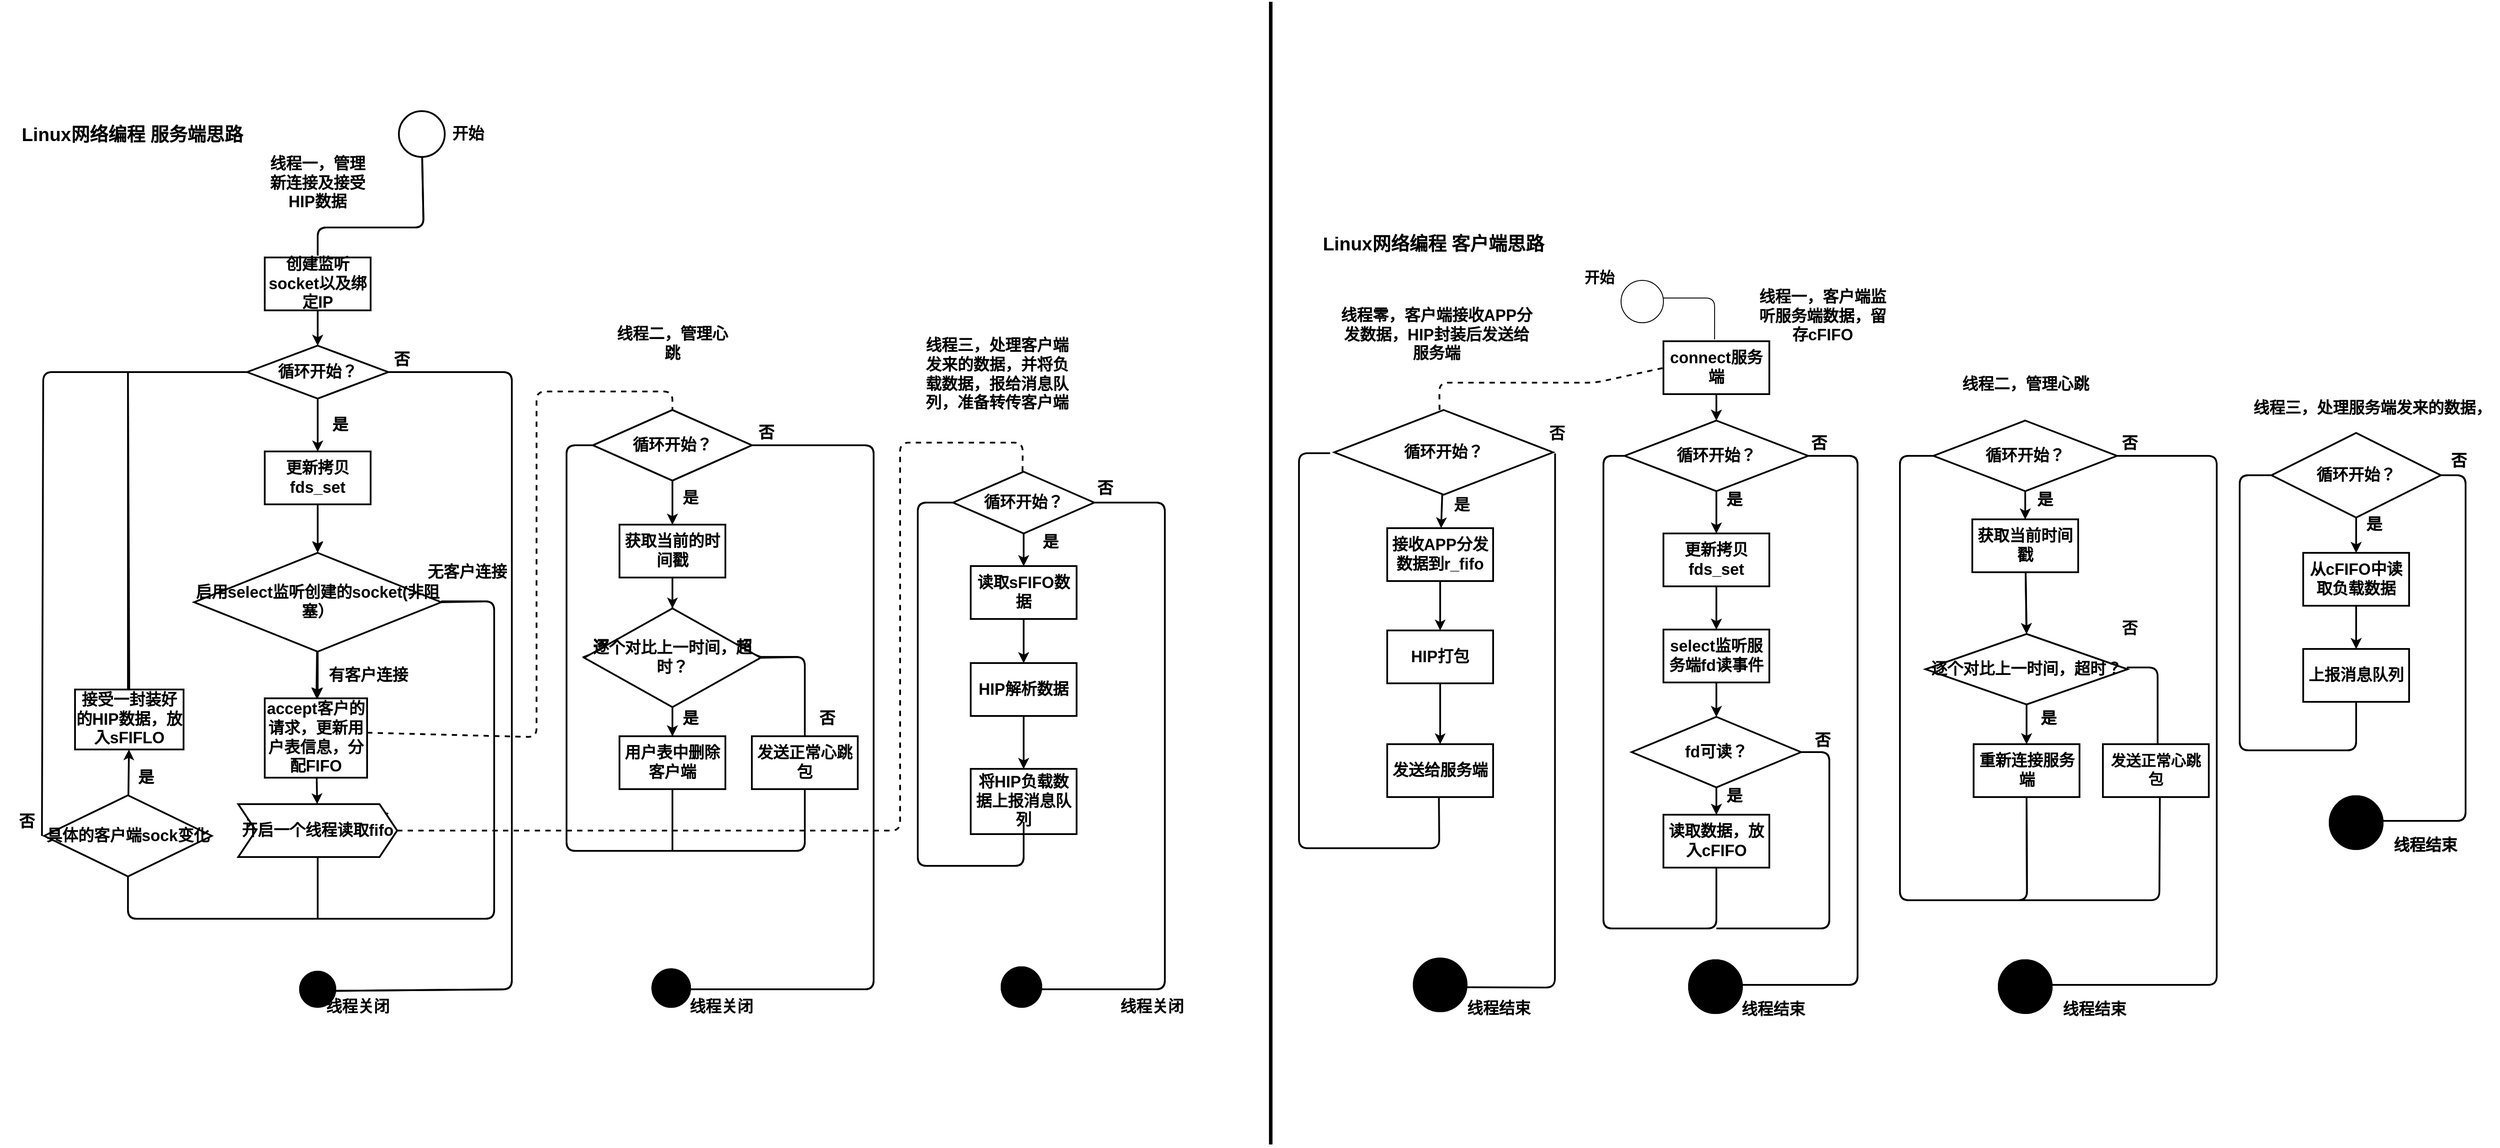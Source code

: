 <mxfile scale="5" border="0" disableSvgWarning="true"><diagram id="3271Gc9gElnyx4fTgd_W" name="第 1 页"><mxGraphModel dx="2726" dy="2098" grid="1" gridSize="16" guides="1" tooltips="1" connect="0" arrows="1" fold="1" page="1" pageScale="1" pageWidth="827" pageHeight="1169" math="0" shadow="0"><root><mxCell id="0"/><mxCell id="1" parent="0"/><mxCell id="14" value="" style="edgeStyle=none;html=1;fontSize=18;strokeWidth=2;fontStyle=1" parent="1" source="2" target="13" edge="1"><mxGeometry relative="1" as="geometry"/></mxCell><mxCell id="2" value="创建监听socket以及绑定IP" style="rounded=0;whiteSpace=wrap;html=1;fontSize=18;strokeWidth=2;fontStyle=1" parent="1" vertex="1"><mxGeometry x="140" y="290" width="120" height="60" as="geometry"/></mxCell><mxCell id="16" value="" style="edgeStyle=none;html=1;fontSize=18;strokeWidth=2;fontStyle=1" parent="1" source="13" target="15" edge="1"><mxGeometry relative="1" as="geometry"/></mxCell><mxCell id="13" value="循环开始？" style="rhombus;whiteSpace=wrap;html=1;rounded=0;fontSize=18;strokeWidth=2;fontStyle=1" parent="1" vertex="1"><mxGeometry x="120" y="390" width="160" height="60" as="geometry"/></mxCell><mxCell id="20" value="" style="edgeStyle=none;html=1;fontSize=18;strokeWidth=2;fontStyle=1" parent="1" source="15" target="19" edge="1"><mxGeometry relative="1" as="geometry"/></mxCell><mxCell id="15" value="更新拷贝fds_set" style="whiteSpace=wrap;html=1;rounded=0;fontSize=18;strokeWidth=2;fontStyle=1" parent="1" vertex="1"><mxGeometry x="140" y="510" width="120" height="60" as="geometry"/></mxCell><mxCell id="22" value="" style="edgeStyle=none;html=1;fontSize=18;strokeWidth=2;fontStyle=1" parent="1" source="19" target="21" edge="1"><mxGeometry relative="1" as="geometry"/></mxCell><mxCell id="19" value="启用select监听创建的socket(非阻塞）" style="rhombus;whiteSpace=wrap;html=1;rounded=0;fontSize=18;strokeWidth=2;fontStyle=1" parent="1" vertex="1"><mxGeometry x="60" y="625" width="280" height="112" as="geometry"/></mxCell><mxCell id="25" value="" style="edgeStyle=none;html=1;fontSize=18;strokeWidth=2;fontStyle=1" parent="1" source="21" target="24" edge="1"><mxGeometry relative="1" as="geometry"/></mxCell><mxCell id="21" value="accept客户的请求，更新用户表信息，分配FIFO" style="whiteSpace=wrap;html=1;rounded=0;fontSize=18;strokeWidth=2;fontStyle=1" parent="1" vertex="1"><mxGeometry x="140" y="790" width="116" height="90" as="geometry"/></mxCell><mxCell id="23" value="有客户连接" style="text;html=1;align=center;verticalAlign=middle;resizable=0;points=[];autosize=1;strokeColor=none;fillColor=none;fontSize=18;strokeWidth=2;fontStyle=1" parent="1" vertex="1"><mxGeometry x="201" y="748" width="112" height="32" as="geometry"/></mxCell><mxCell id="24" value="开启线程同客户端通信" style="shape=step;perimeter=stepPerimeter;whiteSpace=wrap;html=1;fixedSize=1;rounded=0;fontSize=18;strokeWidth=2;fontStyle=1" parent="1" vertex="1"><mxGeometry x="110" y="910" width="180" height="60" as="geometry"/></mxCell><mxCell id="31" value="" style="endArrow=none;html=1;entryX=1;entryY=0.5;entryDx=0;entryDy=0;exitX=0.5;exitY=1;exitDx=0;exitDy=0;fontSize=18;strokeWidth=2;fontStyle=1" parent="1" source="33" target="19" edge="1"><mxGeometry width="50" height="50" relative="1" as="geometry"><mxPoint y="960" as="sourcePoint"/><mxPoint x="360" y="650" as="targetPoint"/><Array as="points"><mxPoint x="-15" y="1040"/><mxPoint x="400" y="1040"/><mxPoint x="400" y="680"/></Array></mxGeometry></mxCell><mxCell id="32" value="" style="endArrow=none;html=1;entryX=0.5;entryY=1;entryDx=0;entryDy=0;fontSize=18;strokeWidth=2;fontStyle=1" parent="1" target="24" edge="1"><mxGeometry width="50" height="50" relative="1" as="geometry"><mxPoint x="200" y="1040" as="sourcePoint"/><mxPoint x="360" y="650" as="targetPoint"/></mxGeometry></mxCell><mxCell id="35" value="" style="edgeStyle=none;html=1;fontSize=18;strokeWidth=2;fontStyle=1" parent="1" source="33" target="34" edge="1"><mxGeometry relative="1" as="geometry"/></mxCell><mxCell id="33" value="具体的客户端sock变化" style="rhombus;whiteSpace=wrap;html=1;fontSize=18;strokeWidth=2;fontStyle=1" parent="1" vertex="1"><mxGeometry x="-110" y="900" width="190" height="92" as="geometry"/></mxCell><mxCell id="34" value="接受一封装好的HIP数据，放入sFIFLO" style="whiteSpace=wrap;html=1;fontSize=18;strokeWidth=2;fontStyle=1" parent="1" vertex="1"><mxGeometry x="-75" y="780" width="123" height="68" as="geometry"/></mxCell><mxCell id="36" value="是" style="text;html=1;align=center;verticalAlign=middle;resizable=0;points=[];autosize=1;strokeColor=none;fillColor=none;fontSize=18;strokeWidth=2;fontStyle=1" parent="1" vertex="1"><mxGeometry x="-19" y="864" width="48" height="32" as="geometry"/></mxCell><mxCell id="37" value="否" style="text;html=1;align=center;verticalAlign=middle;resizable=0;points=[];autosize=1;strokeColor=none;fillColor=none;fontSize=18;strokeWidth=2;fontStyle=1" parent="1" vertex="1"><mxGeometry x="-154" y="914" width="48" height="32" as="geometry"/></mxCell><mxCell id="38" value="" style="endArrow=none;html=1;exitX=-0.013;exitY=0.522;exitDx=0;exitDy=0;exitPerimeter=0;entryX=0;entryY=0.5;entryDx=0;entryDy=0;fontSize=18;strokeWidth=2;fontStyle=1" parent="1" target="13" edge="1"><mxGeometry width="50" height="50" relative="1" as="geometry"><mxPoint x="-112.47" y="946.112" as="sourcePoint"/><mxPoint x="-180" y="942" as="targetPoint"/><Array as="points"><mxPoint x="-111" y="420"/></Array></mxGeometry></mxCell><mxCell id="39" value="" style="endArrow=none;html=1;exitX=0.5;exitY=0;exitDx=0;exitDy=0;fontSize=18;strokeWidth=2;fontStyle=1" parent="1" source="34" edge="1"><mxGeometry width="50" height="50" relative="1" as="geometry"><mxPoint x="310" y="690" as="sourcePoint"/><mxPoint x="-15" y="420" as="targetPoint"/></mxGeometry></mxCell><mxCell id="40" value="是" style="text;html=1;align=center;verticalAlign=middle;resizable=0;points=[];autosize=1;strokeColor=none;fillColor=none;fontSize=18;strokeWidth=2;fontStyle=1" parent="1" vertex="1"><mxGeometry x="201" y="464" width="48" height="32" as="geometry"/></mxCell><mxCell id="41" value="无客户连接" style="text;html=1;align=center;verticalAlign=middle;resizable=0;points=[];autosize=1;strokeColor=none;fillColor=none;fontSize=18;strokeWidth=2;fontStyle=1" parent="1" vertex="1"><mxGeometry x="313" y="631" width="112" height="32" as="geometry"/></mxCell><mxCell id="44" value="Linux网络编程 服务端思路" style="text;html=1;strokeColor=none;fillColor=none;align=center;verticalAlign=middle;whiteSpace=wrap;rounded=0;fontSize=21;fontStyle=1" parent="1" vertex="1"><mxGeometry x="-160" y="115" width="300" height="70" as="geometry"/></mxCell><mxCell id="47" value="&lt;span style=&quot;font-size: 18px;&quot;&gt;线程一，管理新连接及接受HIP数据&lt;/span&gt;" style="text;html=1;strokeColor=none;fillColor=none;align=center;verticalAlign=middle;whiteSpace=wrap;rounded=0;fontSize=18;strokeWidth=2;fontStyle=1" parent="1" vertex="1"><mxGeometry x="140" y="176" width="120" height="60" as="geometry"/></mxCell><mxCell id="48" value="线程二，管理心跳" style="text;html=1;strokeColor=none;fillColor=none;align=center;verticalAlign=middle;whiteSpace=wrap;rounded=0;fontSize=18;strokeWidth=2;fontStyle=1" parent="1" vertex="1"><mxGeometry x="532" y="368" width="140" height="40" as="geometry"/></mxCell><mxCell id="54" value="" style="edgeStyle=none;html=1;fontSize=18;strokeWidth=2;fontStyle=1" parent="1" target="53" edge="1"><mxGeometry relative="1" as="geometry"><mxPoint x="602" y="543" as="sourcePoint"/></mxGeometry></mxCell><mxCell id="69" style="edgeStyle=none;html=1;exitX=1;exitY=0.5;exitDx=0;exitDy=0;fontSize=18;strokeWidth=2;fontStyle=1" parent="1" edge="1"><mxGeometry relative="1" as="geometry"><mxPoint x="610" y="1120" as="targetPoint"/><mxPoint x="670" y="503" as="sourcePoint"/><Array as="points"><mxPoint x="830" y="503"/><mxPoint x="830" y="1120"/></Array></mxGeometry></mxCell><mxCell id="52" value="&lt;font style=&quot;font-size: 18px;&quot;&gt;循环开始？&lt;/font&gt;" style="rhombus;whiteSpace=wrap;html=1;fontSize=18;strokeWidth=2;fontStyle=1" parent="1" vertex="1"><mxGeometry x="512" y="463" width="180" height="80" as="geometry"/></mxCell><mxCell id="57" value="" style="edgeStyle=none;html=1;fontSize=18;strokeWidth=2;fontStyle=1" parent="1" source="53" target="56" edge="1"><mxGeometry relative="1" as="geometry"/></mxCell><mxCell id="53" value="&lt;font style=&quot;font-size: 18px;&quot;&gt;获取当前的时间戳&lt;/font&gt;" style="whiteSpace=wrap;html=1;fontSize=18;strokeWidth=2;fontStyle=1" parent="1" vertex="1"><mxGeometry x="542" y="593" width="120" height="60" as="geometry"/></mxCell><mxCell id="55" value="是" style="text;html=1;align=center;verticalAlign=middle;resizable=0;points=[];autosize=1;strokeColor=none;fillColor=none;fontSize=18;strokeWidth=2;fontStyle=1" parent="1" vertex="1"><mxGeometry x="598" y="547" width="48" height="32" as="geometry"/></mxCell><mxCell id="66" value="" style="edgeStyle=none;html=1;fontSize=18;strokeWidth=2;fontStyle=1" parent="1" source="56" target="65" edge="1"><mxGeometry relative="1" as="geometry"/></mxCell><mxCell id="56" value="逐个对比上一时间，超时？" style="rhombus;whiteSpace=wrap;html=1;fontSize=18;strokeWidth=2;fontStyle=1" parent="1" vertex="1"><mxGeometry x="502" y="703" width="200" height="80" as="geometry"/></mxCell><mxCell id="58" value="" style="endArrow=none;html=1;fontSize=18;entryX=1;entryY=0.5;entryDx=0;entryDy=0;strokeWidth=2;fontStyle=1" parent="1" target="13" edge="1"><mxGeometry width="50" height="50" relative="1" as="geometry"><mxPoint x="200" y="1122" as="sourcePoint"/><mxPoint x="330" y="420" as="targetPoint"/><Array as="points"><mxPoint x="420" y="1120"/><mxPoint x="420" y="740"/><mxPoint x="420" y="420"/></Array></mxGeometry></mxCell><mxCell id="59" value="" style="ellipse;whiteSpace=wrap;html=1;aspect=fixed;fontSize=18;fillColor=#000000;strokeWidth=2;fontStyle=1" parent="1" vertex="1"><mxGeometry x="180" y="1100" width="40" height="40" as="geometry"/></mxCell><mxCell id="61" value="线程关闭" style="text;html=1;align=center;verticalAlign=middle;resizable=0;points=[];autosize=1;strokeColor=none;fillColor=none;fontSize=18;strokeWidth=2;fontStyle=1" parent="1" vertex="1"><mxGeometry x="197" y="1124" width="96" height="32" as="geometry"/></mxCell><mxCell id="62" value="" style="endArrow=none;html=1;fontSize=18;entryX=1;entryY=0.5;entryDx=0;entryDy=0;exitX=0.5;exitY=0;exitDx=0;exitDy=0;strokeWidth=2;fontStyle=1" parent="1" source="67" target="56" edge="1"><mxGeometry width="50" height="50" relative="1" as="geometry"><mxPoint x="742" y="833" as="sourcePoint"/><mxPoint x="412" y="873" as="targetPoint"/><Array as="points"><mxPoint x="752" y="743"/></Array></mxGeometry></mxCell><mxCell id="63" value="" style="endArrow=none;html=1;fontSize=18;entryX=0.5;entryY=1;entryDx=0;entryDy=0;strokeWidth=2;fontStyle=1" parent="1" target="56" edge="1"><mxGeometry width="50" height="50" relative="1" as="geometry"><mxPoint x="602" y="853" as="sourcePoint"/><mxPoint x="412" y="873" as="targetPoint"/></mxGeometry></mxCell><mxCell id="64" value="是" style="text;html=1;align=center;verticalAlign=middle;resizable=0;points=[];autosize=1;strokeColor=none;fillColor=none;fontSize=18;strokeWidth=2;fontStyle=1" parent="1" vertex="1"><mxGeometry x="598" y="797" width="48" height="32" as="geometry"/></mxCell><mxCell id="65" value="用户表中删除客户端" style="whiteSpace=wrap;html=1;fontSize=18;strokeWidth=2;fontStyle=1" parent="1" vertex="1"><mxGeometry x="542" y="833" width="120" height="60" as="geometry"/></mxCell><mxCell id="67" value="发送正常心跳包" style="rounded=0;whiteSpace=wrap;html=1;fontSize=18;strokeWidth=2;fontStyle=1" parent="1" vertex="1"><mxGeometry x="692" y="833" width="120" height="60" as="geometry"/></mxCell><mxCell id="70" value="否" style="text;html=1;align=center;verticalAlign=middle;resizable=0;points=[];autosize=1;strokeColor=none;fillColor=none;fontSize=18;strokeWidth=2;fontStyle=1" parent="1" vertex="1"><mxGeometry x="753" y="797" width="48" height="32" as="geometry"/></mxCell><mxCell id="71" value="" style="ellipse;whiteSpace=wrap;html=1;aspect=fixed;fontSize=18;fillColor=#000000;strokeWidth=2;fontStyle=1" parent="1" vertex="1"><mxGeometry x="579.25" y="1097.25" width="42.75" height="42.75" as="geometry"/></mxCell><mxCell id="72" value="线程关闭" style="text;html=1;align=center;verticalAlign=middle;resizable=0;points=[];autosize=1;strokeColor=none;fillColor=none;fontSize=18;strokeWidth=2;fontStyle=1" parent="1" vertex="1"><mxGeometry x="609" y="1124" width="96" height="32" as="geometry"/></mxCell><mxCell id="73" value="否" style="text;html=1;align=center;verticalAlign=middle;resizable=0;points=[];autosize=1;strokeColor=none;fillColor=none;fontSize=18;strokeWidth=2;fontStyle=1" parent="1" vertex="1"><mxGeometry x="271" y="390" width="48" height="32" as="geometry"/></mxCell><mxCell id="74" value="否" style="text;html=1;align=center;verticalAlign=middle;resizable=0;points=[];autosize=1;strokeColor=none;fillColor=none;fontSize=18;strokeWidth=2;fontStyle=1" parent="1" vertex="1"><mxGeometry x="684" y="473" width="48" height="32" as="geometry"/></mxCell><mxCell id="77" value="" style="endArrow=none;html=1;fontSize=18;entryX=0.5;entryY=1;entryDx=0;entryDy=0;strokeWidth=2;fontStyle=1" parent="1" target="65" edge="1"><mxGeometry width="50" height="50" relative="1" as="geometry"><mxPoint x="602" y="963" as="sourcePoint"/><mxPoint x="412" y="843" as="targetPoint"/></mxGeometry></mxCell><mxCell id="78" value="" style="endArrow=none;html=1;fontSize=18;exitX=0.5;exitY=1;exitDx=0;exitDy=0;entryX=0;entryY=0.5;entryDx=0;entryDy=0;strokeWidth=2;fontStyle=1" parent="1" source="67" edge="1"><mxGeometry width="50" height="50" relative="1" as="geometry"><mxPoint x="362" y="893" as="sourcePoint"/><mxPoint x="512" y="503" as="targetPoint"/><Array as="points"><mxPoint x="752" y="963"/><mxPoint x="482" y="963"/><mxPoint x="482" y="503"/></Array></mxGeometry></mxCell><mxCell id="83" value="" style="edgeStyle=none;html=1;fontSize=18;strokeWidth=2;fontStyle=1" parent="1" source="81" target="82" edge="1"><mxGeometry relative="1" as="geometry"/></mxCell><mxCell id="81" value="循环开始？" style="rhombus;whiteSpace=wrap;html=1;fontSize=18;fillColor=none;gradientColor=none;strokeWidth=2;fontStyle=1" parent="1" vertex="1"><mxGeometry x="920" y="533" width="160" height="70" as="geometry"/></mxCell><mxCell id="91" value="" style="edgeStyle=none;html=1;fontSize=18;strokeWidth=2;fontStyle=1" parent="1" source="82" target="90" edge="1"><mxGeometry relative="1" as="geometry"/></mxCell><mxCell id="82" value="读取sFIFO数据" style="whiteSpace=wrap;html=1;fontSize=18;fillColor=none;gradientColor=none;strokeWidth=2;fontStyle=1" parent="1" vertex="1"><mxGeometry x="940" y="640" width="120" height="60" as="geometry"/></mxCell><mxCell id="84" value="" style="endArrow=none;dashed=1;html=1;fontSize=18;exitX=1;exitY=0.5;exitDx=0;exitDy=0;entryX=0.5;entryY=0;entryDx=0;entryDy=0;strokeWidth=2;fontStyle=1" parent="1" edge="1"><mxGeometry width="50" height="50" relative="1" as="geometry"><mxPoint x="256" y="829.0" as="sourcePoint"/><mxPoint x="602.0" y="465" as="targetPoint"/><Array as="points"><mxPoint x="448" y="834"/><mxPoint x="448" y="442"/><mxPoint x="602" y="442"/></Array></mxGeometry></mxCell><mxCell id="85" value="是" style="text;html=1;align=center;verticalAlign=middle;resizable=0;points=[];autosize=1;strokeColor=none;fillColor=none;fontSize=18;strokeWidth=2;fontStyle=1" parent="1" vertex="1"><mxGeometry x="1006" y="597" width="48" height="32" as="geometry"/></mxCell><mxCell id="86" value="" style="endArrow=none;html=1;fontSize=18;strokeWidth=2;entryX=1;entryY=0.5;entryDx=0;entryDy=0;fontStyle=1" parent="1" target="81" edge="1"><mxGeometry width="50" height="50" relative="1" as="geometry"><mxPoint x="1000" y="1120" as="sourcePoint"/><mxPoint x="630" y="760" as="targetPoint"/><Array as="points"><mxPoint x="1160" y="1120"/><mxPoint x="1160" y="568"/></Array></mxGeometry></mxCell><mxCell id="87" value="" style="ellipse;whiteSpace=wrap;html=1;aspect=fixed;fontSize=18;fillColor=#000000;gradientColor=none;strokeWidth=2;fontStyle=1" parent="1" vertex="1"><mxGeometry x="975" y="1095" width="45" height="45" as="geometry"/></mxCell><mxCell id="93" value="" style="edgeStyle=none;html=1;fontSize=18;strokeWidth=2;fontStyle=1" parent="1" source="90" target="92" edge="1"><mxGeometry relative="1" as="geometry"/></mxCell><mxCell id="90" value="HIP解析数据" style="whiteSpace=wrap;html=1;fontSize=18;fillColor=none;gradientColor=none;strokeWidth=2;fontStyle=1" parent="1" vertex="1"><mxGeometry x="940" y="750" width="120" height="60" as="geometry"/></mxCell><mxCell id="92" value="将HIP负载数据上报消息队列" style="whiteSpace=wrap;html=1;fontSize=18;fillColor=none;gradientColor=none;strokeWidth=2;fontStyle=1" parent="1" vertex="1"><mxGeometry x="940" y="870" width="120" height="74" as="geometry"/></mxCell><mxCell id="94" value="" style="endArrow=none;html=1;fontSize=18;strokeWidth=2;exitX=0.5;exitY=1;exitDx=0;exitDy=0;entryX=0;entryY=0.5;entryDx=0;entryDy=0;fontStyle=1" parent="1" source="92" target="81" edge="1"><mxGeometry width="50" height="50" relative="1" as="geometry"><mxPoint x="580" y="800" as="sourcePoint"/><mxPoint x="630" y="750" as="targetPoint"/><Array as="points"><mxPoint x="1000" y="980"/><mxPoint x="880" y="980"/><mxPoint x="880" y="568"/></Array></mxGeometry></mxCell><mxCell id="95" value="线程关闭" style="text;html=1;align=center;verticalAlign=middle;resizable=0;points=[];autosize=1;strokeColor=none;fillColor=none;fontSize=18;strokeWidth=2;fontStyle=1" parent="1" vertex="1"><mxGeometry x="1097" y="1124" width="96" height="32" as="geometry"/></mxCell><mxCell id="96" value="&lt;font style=&quot;font-size: 21px&quot;&gt;&lt;b&gt;Linux网络编程 客户端思路&lt;/b&gt;&lt;/font&gt;" style="text;html=1;align=center;verticalAlign=middle;resizable=0;points=[];autosize=1;strokeColor=none;fillColor=none;fontSize=15;" parent="1" vertex="1"><mxGeometry x="1328" y="258" width="272" height="32" as="geometry"/></mxCell><mxCell id="97" value="" style="ellipse;whiteSpace=wrap;html=1;aspect=fixed;fontSize=18;strokeWidth=2;fillColor=#FFFFFF;gradientColor=none;fontStyle=1" parent="1" vertex="1"><mxGeometry x="292" y="124" width="52" height="52" as="geometry"/></mxCell><mxCell id="98" value="&lt;font style=&quot;font-size: 18px;&quot;&gt;开始&lt;/font&gt;" style="text;html=1;align=center;verticalAlign=middle;resizable=0;points=[];autosize=1;strokeColor=none;fillColor=none;fontSize=18;fontStyle=1" parent="1" vertex="1"><mxGeometry x="338" y="134" width="64" height="32" as="geometry"/></mxCell><mxCell id="99" value="" style="endArrow=none;html=1;fontSize=18;strokeWidth=2;fontStyle=1" parent="1" source="97" edge="1"><mxGeometry width="50" height="50" relative="1" as="geometry"><mxPoint x="528" y="514" as="sourcePoint"/><mxPoint x="200" y="288" as="targetPoint"/><Array as="points"><mxPoint x="320" y="256"/><mxPoint x="200" y="256"/></Array></mxGeometry></mxCell><mxCell id="105" value="" style="edgeStyle=none;html=1;fontSize=18;strokeWidth=2;fontStyle=1" parent="1" source="103" target="104" edge="1"><mxGeometry relative="1" as="geometry"/></mxCell><mxCell id="103" value="循环开始？" style="rhombus;whiteSpace=wrap;html=1;fontSize=18;strokeWidth=2;fillColor=none;gradientColor=none;fontStyle=1" parent="1" vertex="1"><mxGeometry x="1681" y="475" width="208" height="80" as="geometry"/></mxCell><mxCell id="107" value="" style="edgeStyle=none;html=1;fontSize=18;strokeWidth=2;fontStyle=1" parent="1" source="104" target="106" edge="1"><mxGeometry relative="1" as="geometry"/></mxCell><mxCell id="104" value="更新拷贝fds_set" style="rounded=0;whiteSpace=wrap;html=1;fontSize=18;fillColor=none;strokeWidth=2;gradientColor=none;glass=0;shadow=0;fontStyle=1" parent="1" vertex="1"><mxGeometry x="1725" y="603" width="120" height="60" as="geometry"/></mxCell><mxCell id="111" value="" style="edgeStyle=none;html=1;fontSize=18;strokeWidth=2;fontStyle=1" parent="1" source="106" target="110" edge="1"><mxGeometry relative="1" as="geometry"/></mxCell><mxCell id="106" value="select监听服务端fd读事件" style="whiteSpace=wrap;html=1;fontSize=18;fillColor=none;rounded=0;strokeWidth=2;gradientColor=none;glass=0;shadow=0;fontStyle=1" parent="1" vertex="1"><mxGeometry x="1725" y="712" width="120" height="60" as="geometry"/></mxCell><mxCell id="113" value="" style="edgeStyle=none;html=1;fontSize=18;strokeWidth=2;fontStyle=1" parent="1" source="110" target="112" edge="1"><mxGeometry relative="1" as="geometry"/></mxCell><mxCell id="110" value="fd可读？" style="rhombus;whiteSpace=wrap;html=1;fontSize=18;fillColor=none;rounded=0;strokeWidth=2;gradientColor=none;glass=0;shadow=0;fontStyle=1" parent="1" vertex="1"><mxGeometry x="1689" y="811" width="192" height="80" as="geometry"/></mxCell><mxCell id="112" value="读取数据，放入cFIFO" style="rounded=0;whiteSpace=wrap;html=1;fontSize=18;fillColor=none;strokeWidth=2;gradientColor=none;glass=0;shadow=0;fontStyle=1" parent="1" vertex="1"><mxGeometry x="1725" y="922" width="120" height="60" as="geometry"/></mxCell><mxCell id="114" value="" style="endArrow=none;html=1;fontSize=18;strokeWidth=2;exitX=0.5;exitY=1;exitDx=0;exitDy=0;entryX=0;entryY=0.5;entryDx=0;entryDy=0;fontStyle=1" parent="1" source="112" target="103" edge="1"><mxGeometry width="50" height="50" relative="1" as="geometry"><mxPoint x="1721" y="701" as="sourcePoint"/><mxPoint x="1771" y="651" as="targetPoint"/><Array as="points"><mxPoint x="1785" y="1019"/><mxPoint x="1785" y="1051"/><mxPoint x="1657" y="1051"/><mxPoint x="1657" y="515"/></Array></mxGeometry></mxCell><mxCell id="115" value="是" style="text;html=1;align=center;verticalAlign=middle;resizable=0;points=[];autosize=1;strokeColor=none;fillColor=none;fontSize=18;fontStyle=1" parent="1" vertex="1"><mxGeometry x="1781" y="885" width="48" height="32" as="geometry"/></mxCell><mxCell id="116" value="" style="endArrow=none;html=1;fontSize=18;strokeWidth=2;exitX=1;exitY=0.5;exitDx=0;exitDy=0;fontStyle=1" parent="1" source="110" edge="1"><mxGeometry width="50" height="50" relative="1" as="geometry"><mxPoint x="1721" y="701" as="sourcePoint"/><mxPoint x="1785" y="1051" as="targetPoint"/><Array as="points"><mxPoint x="1913" y="851"/><mxPoint x="1913" y="955"/><mxPoint x="1913" y="1051"/><mxPoint x="1881" y="1051"/></Array></mxGeometry></mxCell><mxCell id="118" value="否" style="text;html=1;align=center;verticalAlign=middle;resizable=0;points=[];autosize=1;strokeColor=none;fillColor=none;fontSize=18;fontStyle=1" parent="1" vertex="1"><mxGeometry x="1881" y="822" width="48" height="32" as="geometry"/></mxCell><mxCell id="119" value="是" style="text;html=1;align=center;verticalAlign=middle;resizable=0;points=[];autosize=1;strokeColor=none;fillColor=none;fontSize=18;fontStyle=1" parent="1" vertex="1"><mxGeometry x="1781" y="549" width="48" height="32" as="geometry"/></mxCell><mxCell id="120" value="" style="endArrow=none;html=1;fontSize=18;strokeWidth=2;entryX=1;entryY=0.5;entryDx=0;entryDy=0;fontStyle=1" parent="1" target="103" edge="1"><mxGeometry width="50" height="50" relative="1" as="geometry"><mxPoint x="1785" y="1115" as="sourcePoint"/><mxPoint x="1771" y="651" as="targetPoint"/><Array as="points"><mxPoint x="1945" y="1115"/><mxPoint x="1945" y="515"/></Array></mxGeometry></mxCell><mxCell id="121" value="" style="ellipse;whiteSpace=wrap;html=1;aspect=fixed;rounded=0;shadow=0;glass=0;fontSize=18;strokeWidth=2;fillColor=#000000;gradientColor=none;fontStyle=1" parent="1" vertex="1"><mxGeometry x="1754" y="1087" width="60" height="60" as="geometry"/></mxCell><mxCell id="122" value="线程结束" style="text;html=1;align=center;verticalAlign=middle;resizable=0;points=[];autosize=1;strokeColor=none;fillColor=none;fontSize=18;fontStyle=1" parent="1" vertex="1"><mxGeometry x="1801" y="1127" width="96" height="32" as="geometry"/></mxCell><mxCell id="132" value="" style="edgeStyle=none;html=1;fontSize=18;strokeWidth=2;entryX=0.5;entryY=0;entryDx=0;entryDy=0;fontStyle=1" parent="1" source="123" target="131" edge="1"><mxGeometry relative="1" as="geometry"><mxPoint x="2121" y="715" as="targetPoint"/></mxGeometry></mxCell><mxCell id="123" value="获取当前时间戳" style="whiteSpace=wrap;html=1;rounded=0;shadow=0;glass=0;fontSize=18;strokeWidth=2;fillColor=none;gradientColor=none;fontStyle=1" parent="1" vertex="1"><mxGeometry x="2075" y="587" width="120" height="60" as="geometry"/></mxCell><mxCell id="130" value="" style="edgeStyle=none;html=1;fontSize=18;strokeWidth=2;fontStyle=1" parent="1" source="124" target="123" edge="1"><mxGeometry relative="1" as="geometry"/></mxCell><mxCell id="124" value="循环开始？" style="rhombus;whiteSpace=wrap;html=1;rounded=0;shadow=0;glass=0;fontSize=18;strokeWidth=2;fillColor=none;gradientColor=none;fontStyle=1" parent="1" vertex="1"><mxGeometry x="2031" y="475" width="208" height="80" as="geometry"/></mxCell><mxCell id="128" value="" style="edgeStyle=none;html=1;fontSize=18;strokeWidth=2;entryX=0.5;entryY=0;entryDx=0;entryDy=0;fontStyle=1" parent="1" source="126" target="103" edge="1"><mxGeometry relative="1" as="geometry"/></mxCell><mxCell id="126" value="connect服务端" style="whiteSpace=wrap;html=1;fontSize=18;fillColor=none;strokeWidth=2;gradientColor=none;fontStyle=1" parent="1" vertex="1"><mxGeometry x="1725" y="385" width="120" height="60" as="geometry"/></mxCell><mxCell id="135" value="" style="edgeStyle=none;html=1;fontSize=18;strokeWidth=2;fontStyle=1" parent="1" source="131" target="134" edge="1"><mxGeometry relative="1" as="geometry"/></mxCell><mxCell id="131" value="逐个对比上一时间，超时？" style="rhombus;whiteSpace=wrap;html=1;fontSize=18;fillColor=none;rounded=0;shadow=0;glass=0;strokeWidth=2;gradientColor=none;fontStyle=1" parent="1" vertex="1"><mxGeometry x="2022" y="717" width="229" height="80" as="geometry"/></mxCell><mxCell id="134" value="重新连接服务端" style="whiteSpace=wrap;html=1;fontSize=18;fillColor=none;rounded=0;shadow=0;glass=0;strokeWidth=2;gradientColor=none;fontStyle=1" parent="1" vertex="1"><mxGeometry x="2076.5" y="842" width="120" height="60" as="geometry"/></mxCell><mxCell id="136" value="是" style="text;html=1;align=center;verticalAlign=middle;resizable=0;points=[];autosize=1;strokeColor=none;fillColor=none;fontSize=18;fontStyle=1" parent="1" vertex="1"><mxGeometry x="2137" y="797" width="48" height="32" as="geometry"/></mxCell><mxCell id="138" value="" style="endArrow=none;html=1;fontSize=18;strokeWidth=2;entryX=0.5;entryY=1;entryDx=0;entryDy=0;exitX=0;exitY=0.5;exitDx=0;exitDy=0;fontStyle=1" parent="1" source="124" target="134" edge="1"><mxGeometry width="50" height="50" relative="1" as="geometry"><mxPoint x="1993" y="507" as="sourcePoint"/><mxPoint x="1643" y="843" as="targetPoint"/><Array as="points"><mxPoint x="1993" y="515"/><mxPoint x="1993" y="1019"/><mxPoint x="2137" y="1019"/></Array></mxGeometry></mxCell><mxCell id="140" value="是" style="text;html=1;align=center;verticalAlign=middle;resizable=0;points=[];autosize=1;strokeColor=none;fillColor=none;fontSize=18;fontStyle=1" parent="1" vertex="1"><mxGeometry x="2133" y="549" width="48" height="32" as="geometry"/></mxCell><mxCell id="141" value="否" style="text;html=1;align=center;verticalAlign=middle;resizable=0;points=[];autosize=1;strokeColor=none;fillColor=none;fontSize=18;fontStyle=1" parent="1" vertex="1"><mxGeometry x="1877" y="485" width="48" height="32" as="geometry"/></mxCell><mxCell id="143" value="" style="ellipse;whiteSpace=wrap;html=1;aspect=fixed;rounded=0;shadow=0;glass=0;fontSize=18;strokeWidth=2;fillColor=#000000;gradientColor=none;fontStyle=1" parent="1" vertex="1"><mxGeometry x="2105" y="1087" width="60" height="60" as="geometry"/></mxCell><mxCell id="145" value="线程结束" style="text;html=1;align=center;verticalAlign=middle;resizable=0;points=[];autosize=1;strokeColor=none;fillColor=none;fontSize=18;fontStyle=1" parent="1" vertex="1"><mxGeometry x="2165" y="1127" width="96" height="32" as="geometry"/></mxCell><mxCell id="149" value="" style="edgeStyle=none;html=1;fontSize=18;strokeWidth=2;fontStyle=1" parent="1" source="147" target="148" edge="1"><mxGeometry relative="1" as="geometry"/></mxCell><mxCell id="147" value="循环开始？" style="rhombus;whiteSpace=wrap;html=1;rounded=0;shadow=0;glass=0;fontSize=18;strokeWidth=2;fillColor=none;gradientColor=none;fontStyle=1" parent="1" vertex="1"><mxGeometry x="2414" y="489" width="192" height="96" as="geometry"/></mxCell><mxCell id="151" value="" style="edgeStyle=none;html=1;fontSize=18;strokeWidth=2;fontStyle=1" parent="1" source="148" target="150" edge="1"><mxGeometry relative="1" as="geometry"/></mxCell><mxCell id="148" value="从cFIFO中读取负载数据" style="whiteSpace=wrap;html=1;fontSize=18;fillColor=none;rounded=0;shadow=0;glass=0;strokeWidth=2;gradientColor=none;fontStyle=1" parent="1" vertex="1"><mxGeometry x="2450" y="625" width="120" height="60" as="geometry"/></mxCell><mxCell id="150" value="上报消息队列" style="whiteSpace=wrap;html=1;fontSize=18;fillColor=none;rounded=0;shadow=0;glass=0;strokeWidth=2;gradientColor=none;fontStyle=1" parent="1" vertex="1"><mxGeometry x="2450" y="734" width="120" height="60" as="geometry"/></mxCell><mxCell id="152" value="是" style="text;html=1;align=center;verticalAlign=middle;resizable=0;points=[];autosize=1;strokeColor=none;fillColor=none;fontSize=18;fontStyle=1" parent="1" vertex="1"><mxGeometry x="2506" y="577" width="48" height="32" as="geometry"/></mxCell><mxCell id="153" value="" style="endArrow=none;html=1;fontSize=18;strokeWidth=2;entryX=0.5;entryY=1;entryDx=0;entryDy=0;exitX=0;exitY=0.5;exitDx=0;exitDy=0;fontStyle=1" parent="1" source="147" target="150" edge="1"><mxGeometry width="50" height="50" relative="1" as="geometry"><mxPoint x="2106" y="803" as="sourcePoint"/><mxPoint x="2156" y="753" as="targetPoint"/><Array as="points"><mxPoint x="2378" y="537"/><mxPoint x="2378" y="849"/><mxPoint x="2510" y="849"/></Array></mxGeometry></mxCell><mxCell id="154" value="" style="endArrow=none;html=1;fontSize=18;strokeWidth=2;entryX=1;entryY=0.5;entryDx=0;entryDy=0;fontStyle=1" parent="1" target="147" edge="1"><mxGeometry width="50" height="50" relative="1" as="geometry"><mxPoint x="2510" y="929" as="sourcePoint"/><mxPoint x="2156" y="753" as="targetPoint"/><Array as="points"><mxPoint x="2634" y="929"/><mxPoint x="2634" y="849"/><mxPoint x="2634" y="537"/></Array></mxGeometry></mxCell><mxCell id="155" value="否" style="text;html=1;align=center;verticalAlign=middle;resizable=0;points=[];autosize=1;strokeColor=none;fillColor=none;fontSize=18;fontStyle=1" parent="1" vertex="1"><mxGeometry x="2602" y="505" width="48" height="32" as="geometry"/></mxCell><mxCell id="156" value="" style="ellipse;whiteSpace=wrap;html=1;aspect=fixed;rounded=0;shadow=0;glass=0;fontSize=18;strokeWidth=2;fillColor=#000000;gradientColor=none;fontStyle=1" parent="1" vertex="1"><mxGeometry x="2480" y="901" width="60" height="60" as="geometry"/></mxCell><mxCell id="160" value="线程结束" style="text;html=1;align=center;verticalAlign=middle;resizable=0;points=[];autosize=1;strokeColor=none;fillColor=none;fontSize=18;fontStyle=1" parent="1" vertex="1"><mxGeometry x="2540" y="941" width="96" height="32" as="geometry"/></mxCell><mxCell id="161" value="否" style="text;html=1;align=center;verticalAlign=middle;resizable=0;points=[];autosize=1;strokeColor=none;fillColor=none;fontSize=18;fontStyle=1" parent="1" vertex="1"><mxGeometry x="2229" y="485" width="48" height="32" as="geometry"/></mxCell><mxCell id="162" value="否" style="text;html=1;align=center;verticalAlign=middle;resizable=0;points=[];autosize=1;strokeColor=none;fillColor=none;fontSize=18;fontStyle=1" parent="1" vertex="1"><mxGeometry x="1068" y="536" width="48" height="32" as="geometry"/></mxCell><mxCell id="163" value="" style="edgeStyle=none;html=1;fontSize=18;strokeWidth=2;fontStyle=1" parent="1" edge="1"><mxGeometry relative="1" as="geometry"><mxPoint x="200" y="350" as="sourcePoint"/><mxPoint x="200" y="390" as="targetPoint"/></mxGeometry></mxCell><mxCell id="165" value="" style="edgeStyle=none;html=1;fontSize=18;strokeWidth=2;fontStyle=1" parent="1" edge="1"><mxGeometry relative="1" as="geometry"><mxPoint x="200" y="450" as="sourcePoint"/><mxPoint x="200" y="510" as="targetPoint"/></mxGeometry></mxCell><mxCell id="167" value="" style="edgeStyle=none;html=1;fontSize=18;strokeWidth=2;fontStyle=1" parent="1" edge="1"><mxGeometry relative="1" as="geometry"><mxPoint x="200" y="570" as="sourcePoint"/><mxPoint x="200" y="624" as="targetPoint"/></mxGeometry></mxCell><mxCell id="169" value="" style="edgeStyle=none;html=1;fontSize=18;strokeWidth=2;fontStyle=1" parent="1" edge="1"><mxGeometry relative="1" as="geometry"><mxPoint x="200" y="736" as="sourcePoint"/><mxPoint x="200" y="790" as="targetPoint"/></mxGeometry></mxCell><mxCell id="174" value="开启一个线程读取fifo" style="shape=step;perimeter=stepPerimeter;whiteSpace=wrap;html=1;fixedSize=1;rounded=0;fontSize=18;strokeWidth=2;fontStyle=1" parent="1" vertex="1"><mxGeometry x="110" y="910" width="180" height="60" as="geometry"/></mxCell><mxCell id="175" value="" style="endArrow=none;dashed=1;html=1;strokeWidth=2;exitX=1;exitY=0.5;exitDx=0;exitDy=0;fontSize=18;fontStyle=1;entryX=0.492;entryY=-0.006;entryDx=0;entryDy=0;entryPerimeter=0;" parent="1" source="174" edge="1" target="81"><mxGeometry width="50" height="50" relative="1" as="geometry"><mxPoint x="310" y="700" as="sourcePoint"/><mxPoint x="1080" y="530" as="targetPoint"/><Array as="points"><mxPoint x="860" y="940"/><mxPoint x="860" y="500"/><mxPoint x="999" y="500"/></Array></mxGeometry></mxCell><mxCell id="176" value="" style="endArrow=none;html=1;entryX=1;entryY=0.5;entryDx=0;entryDy=0;exitX=0.5;exitY=1;exitDx=0;exitDy=0;fontSize=18;strokeWidth=2;fontStyle=1" parent="1" edge="1"><mxGeometry width="50" height="50" relative="1" as="geometry"><mxPoint x="-15" y="992" as="sourcePoint"/><mxPoint x="340" y="680" as="targetPoint"/><Array as="points"><mxPoint x="-15" y="1040"/><mxPoint x="400" y="1040"/><mxPoint x="400" y="680"/></Array></mxGeometry></mxCell><mxCell id="177" value="" style="endArrow=none;html=1;entryX=0.5;entryY=1;entryDx=0;entryDy=0;fontSize=18;strokeWidth=2;fontStyle=1" parent="1" target="174" edge="1"><mxGeometry width="50" height="50" relative="1" as="geometry"><mxPoint x="200" y="1040" as="sourcePoint"/><mxPoint x="360" y="650" as="targetPoint"/></mxGeometry></mxCell><mxCell id="181" value="是" style="text;html=1;align=center;verticalAlign=middle;resizable=0;points=[];autosize=1;strokeColor=none;fillColor=none;fontSize=18;strokeWidth=2;fontStyle=1" parent="1" vertex="1"><mxGeometry x="-19" y="864" width="48" height="32" as="geometry"/></mxCell><mxCell id="182" value="否" style="text;html=1;align=center;verticalAlign=middle;resizable=0;points=[];autosize=1;strokeColor=none;fillColor=none;fontSize=18;strokeWidth=2;fontStyle=1" parent="1" vertex="1"><mxGeometry x="-154" y="914" width="48" height="32" as="geometry"/></mxCell><mxCell id="184" value="" style="endArrow=none;html=1;exitX=0.5;exitY=0;exitDx=0;exitDy=0;fontSize=18;strokeWidth=2;fontStyle=1" parent="1" edge="1"><mxGeometry width="50" height="50" relative="1" as="geometry"><mxPoint x="-15" y="780" as="sourcePoint"/><mxPoint x="-15" y="420" as="targetPoint"/></mxGeometry></mxCell><mxCell id="185" value="是" style="text;html=1;align=center;verticalAlign=middle;resizable=0;points=[];autosize=1;strokeColor=none;fillColor=none;fontSize=18;strokeWidth=2;fontStyle=1" parent="1" vertex="1"><mxGeometry x="201" y="464" width="48" height="32" as="geometry"/></mxCell><mxCell id="190" value="线程三，处理客户端发来的数据，并将负载数据，报给消息队列，准备转传客户端" style="text;html=1;strokeColor=none;fillColor=none;align=center;verticalAlign=middle;whiteSpace=wrap;rounded=0;fontSize=18;strokeWidth=2;fontStyle=1" parent="1" vertex="1"><mxGeometry x="880" y="395" width="180" height="55" as="geometry"/></mxCell><mxCell id="191" value="" style="edgeStyle=none;html=1;fontSize=18;strokeWidth=2;fontStyle=1" parent="1" target="195" edge="1"><mxGeometry relative="1" as="geometry"><mxPoint x="602" y="543" as="sourcePoint"/></mxGeometry></mxCell><mxCell id="192" style="edgeStyle=none;html=1;exitX=1;exitY=0.5;exitDx=0;exitDy=0;fontSize=18;strokeWidth=2;fontStyle=1" parent="1" edge="1"><mxGeometry relative="1" as="geometry"><mxPoint x="610" y="1120" as="targetPoint"/><mxPoint x="670" y="503" as="sourcePoint"/><Array as="points"><mxPoint x="830" y="503"/><mxPoint x="830" y="1120"/></Array></mxGeometry></mxCell><mxCell id="193" value="&lt;font style=&quot;font-size: 18px;&quot;&gt;循环开始？&lt;/font&gt;" style="rhombus;whiteSpace=wrap;html=1;fontSize=18;strokeWidth=2;fontStyle=1" parent="1" vertex="1"><mxGeometry x="512" y="463" width="180" height="80" as="geometry"/></mxCell><mxCell id="194" value="" style="edgeStyle=none;html=1;fontSize=18;strokeWidth=2;fontStyle=1" parent="1" source="195" target="198" edge="1"><mxGeometry relative="1" as="geometry"/></mxCell><mxCell id="195" value="&lt;font style=&quot;font-size: 18px;&quot;&gt;获取当前的时间戳&lt;/font&gt;" style="whiteSpace=wrap;html=1;fontSize=18;strokeWidth=2;fontStyle=1" parent="1" vertex="1"><mxGeometry x="542" y="593" width="120" height="60" as="geometry"/></mxCell><mxCell id="197" value="" style="edgeStyle=none;html=1;fontSize=18;strokeWidth=2;fontStyle=1" parent="1" source="198" target="205" edge="1"><mxGeometry relative="1" as="geometry"/></mxCell><mxCell id="198" value="逐个对比上一时间，超时？" style="rhombus;whiteSpace=wrap;html=1;fontSize=18;strokeWidth=2;fontStyle=1" parent="1" vertex="1"><mxGeometry x="502" y="688" width="200" height="112" as="geometry"/></mxCell><mxCell id="199" value="" style="endArrow=none;html=1;fontSize=18;entryX=1;entryY=0.5;entryDx=0;entryDy=0;strokeWidth=2;fontStyle=1" parent="1" edge="1"><mxGeometry width="50" height="50" relative="1" as="geometry"><mxPoint x="200" y="1122" as="sourcePoint"/><mxPoint x="280" y="420" as="targetPoint"/><Array as="points"><mxPoint x="420" y="1120"/><mxPoint x="420" y="740"/><mxPoint x="420" y="420"/></Array></mxGeometry></mxCell><mxCell id="200" value="" style="ellipse;whiteSpace=wrap;html=1;aspect=fixed;fontSize=18;fillColor=#000000;strokeWidth=2;fontStyle=1" parent="1" vertex="1"><mxGeometry x="180" y="1100" width="40" height="40" as="geometry"/></mxCell><mxCell id="202" value="" style="endArrow=none;html=1;fontSize=18;entryX=1;entryY=0.5;entryDx=0;entryDy=0;exitX=0.5;exitY=0;exitDx=0;exitDy=0;strokeWidth=2;fontStyle=1" parent="1" source="206" target="198" edge="1"><mxGeometry width="50" height="50" relative="1" as="geometry"><mxPoint x="742" y="833" as="sourcePoint"/><mxPoint x="412" y="873" as="targetPoint"/><Array as="points"><mxPoint x="752" y="743"/></Array></mxGeometry></mxCell><mxCell id="203" value="" style="endArrow=none;html=1;fontSize=18;entryX=0.5;entryY=1;entryDx=0;entryDy=0;strokeWidth=2;fontStyle=1" parent="1" target="198" edge="1"><mxGeometry width="50" height="50" relative="1" as="geometry"><mxPoint x="602" y="853" as="sourcePoint"/><mxPoint x="412" y="873" as="targetPoint"/></mxGeometry></mxCell><mxCell id="204" value="是" style="text;html=1;align=center;verticalAlign=middle;resizable=0;points=[];autosize=1;strokeColor=none;fillColor=none;fontSize=18;strokeWidth=2;fontStyle=1" parent="1" vertex="1"><mxGeometry x="598" y="797" width="48" height="32" as="geometry"/></mxCell><mxCell id="205" value="用户表中删除客户端" style="whiteSpace=wrap;html=1;fontSize=18;strokeWidth=2;fontStyle=1" parent="1" vertex="1"><mxGeometry x="542" y="833" width="120" height="60" as="geometry"/></mxCell><mxCell id="206" value="发送正常心跳包" style="rounded=0;whiteSpace=wrap;html=1;fontSize=18;strokeWidth=2;fontStyle=1" parent="1" vertex="1"><mxGeometry x="692" y="833" width="120" height="60" as="geometry"/></mxCell><mxCell id="207" value="否" style="text;html=1;align=center;verticalAlign=middle;resizable=0;points=[];autosize=1;strokeColor=none;fillColor=none;fontSize=18;strokeWidth=2;fontStyle=1" parent="1" vertex="1"><mxGeometry x="753" y="797" width="48" height="32" as="geometry"/></mxCell><mxCell id="208" value="" style="ellipse;whiteSpace=wrap;html=1;aspect=fixed;fontSize=18;fillColor=#000000;strokeWidth=2;fontStyle=1" parent="1" vertex="1"><mxGeometry x="579.25" y="1097.25" width="42.75" height="42.75" as="geometry"/></mxCell><mxCell id="210" value="否" style="text;html=1;align=center;verticalAlign=middle;resizable=0;points=[];autosize=1;strokeColor=none;fillColor=none;fontSize=18;strokeWidth=2;fontStyle=1" parent="1" vertex="1"><mxGeometry x="271" y="390" width="48" height="32" as="geometry"/></mxCell><mxCell id="211" value="否" style="text;html=1;align=center;verticalAlign=middle;resizable=0;points=[];autosize=1;strokeColor=none;fillColor=none;fontSize=18;strokeWidth=2;fontStyle=1" parent="1" vertex="1"><mxGeometry x="684" y="473" width="48" height="32" as="geometry"/></mxCell><mxCell id="212" value="" style="endArrow=none;html=1;fontSize=18;entryX=0.5;entryY=1;entryDx=0;entryDy=0;strokeWidth=2;fontStyle=1" parent="1" target="205" edge="1"><mxGeometry width="50" height="50" relative="1" as="geometry"><mxPoint x="602" y="963" as="sourcePoint"/><mxPoint x="412" y="843" as="targetPoint"/></mxGeometry></mxCell><mxCell id="213" value="" style="endArrow=none;html=1;fontSize=18;exitX=0.5;exitY=1;exitDx=0;exitDy=0;entryX=0;entryY=0.5;entryDx=0;entryDy=0;strokeWidth=2;fontStyle=1" parent="1" source="206" edge="1"><mxGeometry width="50" height="50" relative="1" as="geometry"><mxPoint x="362" y="893" as="sourcePoint"/><mxPoint x="512" y="503" as="targetPoint"/><Array as="points"><mxPoint x="752" y="963"/><mxPoint x="482" y="963"/><mxPoint x="482" y="503"/></Array></mxGeometry></mxCell><mxCell id="214" value="" style="edgeStyle=none;html=1;fontSize=18;strokeWidth=2;fontStyle=1" parent="1" edge="1"><mxGeometry relative="1" as="geometry"><mxPoint x="1000" y="603.0" as="sourcePoint"/><mxPoint x="1000" y="640" as="targetPoint"/></mxGeometry></mxCell><mxCell id="216" value="" style="edgeStyle=none;html=1;fontSize=18;strokeWidth=2;fontStyle=1" parent="1" edge="1"><mxGeometry relative="1" as="geometry"><mxPoint x="1000" y="700" as="sourcePoint"/><mxPoint x="1000" y="750" as="targetPoint"/></mxGeometry></mxCell><mxCell id="219" value="是" style="text;html=1;align=center;verticalAlign=middle;resizable=0;points=[];autosize=1;strokeColor=none;fillColor=none;fontSize=18;strokeWidth=2;fontStyle=1" parent="1" vertex="1"><mxGeometry x="1006" y="597" width="48" height="32" as="geometry"/></mxCell><mxCell id="220" value="" style="endArrow=none;html=1;fontSize=18;strokeWidth=2;entryX=1;entryY=0.5;entryDx=0;entryDy=0;fontStyle=1" parent="1" edge="1"><mxGeometry width="50" height="50" relative="1" as="geometry"><mxPoint x="1000" y="1120" as="sourcePoint"/><mxPoint x="1080" y="568.0" as="targetPoint"/><Array as="points"><mxPoint x="1160" y="1120"/><mxPoint x="1160" y="568"/></Array></mxGeometry></mxCell><mxCell id="221" value="" style="ellipse;whiteSpace=wrap;html=1;aspect=fixed;fontSize=18;fillColor=#000000;gradientColor=none;strokeWidth=2;fontStyle=1" parent="1" vertex="1"><mxGeometry x="975" y="1095" width="45" height="45" as="geometry"/></mxCell><mxCell id="222" value="" style="edgeStyle=none;html=1;fontSize=18;strokeWidth=2;fontStyle=1" parent="1" edge="1"><mxGeometry relative="1" as="geometry"><mxPoint x="1000" y="810" as="sourcePoint"/><mxPoint x="1000" y="870" as="targetPoint"/></mxGeometry></mxCell><mxCell id="225" value="" style="endArrow=none;html=1;fontSize=18;strokeWidth=2;exitX=0.5;exitY=1;exitDx=0;exitDy=0;entryX=0;entryY=0.5;entryDx=0;entryDy=0;fontStyle=1" parent="1" edge="1"><mxGeometry width="50" height="50" relative="1" as="geometry"><mxPoint x="1000" y="930" as="sourcePoint"/><mxPoint x="920" y="568.0" as="targetPoint"/><Array as="points"><mxPoint x="1000" y="980"/><mxPoint x="880" y="980"/><mxPoint x="880" y="568"/></Array></mxGeometry></mxCell><mxCell id="230" value="" style="endArrow=none;html=1;fontSize=18;strokeWidth=2;fontStyle=1" parent="1" edge="1"><mxGeometry width="50" height="50" relative="1" as="geometry"><mxPoint x="318.31" y="175.998" as="sourcePoint"/><mxPoint x="200" y="288" as="targetPoint"/><Array as="points"><mxPoint x="320" y="256"/><mxPoint x="200" y="256"/></Array></mxGeometry></mxCell><mxCell id="232" value="" style="edgeStyle=none;html=1;fontSize=18;strokeWidth=2;fontStyle=1" parent="1" edge="1"><mxGeometry relative="1" as="geometry"><mxPoint x="1785" y="555" as="sourcePoint"/><mxPoint x="1785" y="603.0" as="targetPoint"/></mxGeometry></mxCell><mxCell id="234" value="" style="edgeStyle=none;html=1;fontSize=18;strokeWidth=2;fontStyle=1" parent="1" edge="1"><mxGeometry relative="1" as="geometry"><mxPoint x="1785" y="663.0" as="sourcePoint"/><mxPoint x="1785" y="712" as="targetPoint"/></mxGeometry></mxCell><mxCell id="236" value="" style="edgeStyle=none;html=1;fontSize=18;strokeWidth=2;fontStyle=1" parent="1" edge="1"><mxGeometry relative="1" as="geometry"><mxPoint x="1785" y="772" as="sourcePoint"/><mxPoint x="1785" y="811" as="targetPoint"/></mxGeometry></mxCell><mxCell id="238" value="" style="edgeStyle=none;html=1;fontSize=18;strokeWidth=2;fontStyle=1" parent="1" edge="1"><mxGeometry relative="1" as="geometry"><mxPoint x="1785" y="891" as="sourcePoint"/><mxPoint x="1785" y="922" as="targetPoint"/></mxGeometry></mxCell><mxCell id="241" value="" style="endArrow=none;html=1;fontSize=18;strokeWidth=2;exitX=0.5;exitY=1;exitDx=0;exitDy=0;entryX=0;entryY=0.5;entryDx=0;entryDy=0;fontStyle=1" parent="1" edge="1"><mxGeometry width="50" height="50" relative="1" as="geometry"><mxPoint x="1785" y="982" as="sourcePoint"/><mxPoint x="1681.0" y="515" as="targetPoint"/><Array as="points"><mxPoint x="1785" y="1019"/><mxPoint x="1785" y="1051"/><mxPoint x="1657" y="1051"/><mxPoint x="1657" y="515"/></Array></mxGeometry></mxCell><mxCell id="242" value="是" style="text;html=1;align=center;verticalAlign=middle;resizable=0;points=[];autosize=1;strokeColor=none;fillColor=none;fontSize=18;fontStyle=1" parent="1" vertex="1"><mxGeometry x="1781" y="885" width="48" height="32" as="geometry"/></mxCell><mxCell id="243" value="" style="endArrow=none;html=1;fontSize=18;strokeWidth=2;exitX=1;exitY=0.5;exitDx=0;exitDy=0;fontStyle=1" parent="1" edge="1"><mxGeometry width="50" height="50" relative="1" as="geometry"><mxPoint x="1881.0" y="851" as="sourcePoint"/><mxPoint x="1785" y="1051" as="targetPoint"/><Array as="points"><mxPoint x="1913" y="851"/><mxPoint x="1913" y="955"/><mxPoint x="1913" y="1051"/><mxPoint x="1881" y="1051"/></Array></mxGeometry></mxCell><mxCell id="244" value="否" style="text;html=1;align=center;verticalAlign=middle;resizable=0;points=[];autosize=1;strokeColor=none;fillColor=none;fontSize=18;fontStyle=1" parent="1" vertex="1"><mxGeometry x="1881" y="822" width="48" height="32" as="geometry"/></mxCell><mxCell id="245" value="是" style="text;html=1;align=center;verticalAlign=middle;resizable=0;points=[];autosize=1;strokeColor=none;fillColor=none;fontSize=18;fontStyle=1" parent="1" vertex="1"><mxGeometry x="1781" y="549" width="48" height="32" as="geometry"/></mxCell><mxCell id="246" value="" style="endArrow=none;html=1;fontSize=18;strokeWidth=2;entryX=1;entryY=0.5;entryDx=0;entryDy=0;fontStyle=1" parent="1" edge="1"><mxGeometry width="50" height="50" relative="1" as="geometry"><mxPoint x="1785" y="1115" as="sourcePoint"/><mxPoint x="1889.0" y="515" as="targetPoint"/><Array as="points"><mxPoint x="1945" y="1115"/><mxPoint x="1945" y="515"/></Array></mxGeometry></mxCell><mxCell id="247" value="" style="ellipse;whiteSpace=wrap;html=1;aspect=fixed;rounded=0;shadow=0;glass=0;fontSize=18;strokeWidth=2;fillColor=#000000;gradientColor=none;fontStyle=1" parent="1" vertex="1"><mxGeometry x="1754" y="1087" width="60" height="60" as="geometry"/></mxCell><mxCell id="249" value="" style="edgeStyle=none;html=1;fontSize=18;strokeWidth=2;entryX=0.5;entryY=0;entryDx=0;entryDy=0;fontStyle=1" parent="1" edge="1"><mxGeometry relative="1" as="geometry"><mxPoint x="2135.45" y="647" as="sourcePoint"/><mxPoint x="2136.5" y="717" as="targetPoint"/></mxGeometry></mxCell><mxCell id="251" value="" style="edgeStyle=none;html=1;fontSize=18;strokeWidth=2;fontStyle=1" parent="1" edge="1"><mxGeometry relative="1" as="geometry"><mxPoint x="2135" y="555" as="sourcePoint"/><mxPoint x="2135" y="587" as="targetPoint"/></mxGeometry></mxCell><mxCell id="253" value="" style="edgeStyle=none;html=1;fontSize=18;strokeWidth=2;entryX=0.5;entryY=0;entryDx=0;entryDy=0;fontStyle=1" parent="1" edge="1"><mxGeometry relative="1" as="geometry"><mxPoint x="1785" y="445" as="sourcePoint"/><mxPoint x="1785" y="475" as="targetPoint"/></mxGeometry></mxCell><mxCell id="255" value="线程二，管理心跳" style="text;html=1;align=center;verticalAlign=middle;resizable=0;points=[];autosize=1;strokeColor=none;fillColor=none;fontSize=18;fontStyle=1" parent="1" vertex="1"><mxGeometry x="2047" y="418" width="176" height="32" as="geometry"/></mxCell><mxCell id="256" value="" style="edgeStyle=none;html=1;fontSize=18;strokeWidth=2;fontStyle=1" parent="1" edge="1"><mxGeometry relative="1" as="geometry"><mxPoint x="2136.5" y="797" as="sourcePoint"/><mxPoint x="2136.5" y="842" as="targetPoint"/></mxGeometry></mxCell><mxCell id="259" value="是" style="text;html=1;align=center;verticalAlign=middle;resizable=0;points=[];autosize=1;strokeColor=none;fillColor=none;fontSize=18;fontStyle=1" parent="1" vertex="1"><mxGeometry x="2137" y="797" width="48" height="32" as="geometry"/></mxCell><mxCell id="261" value="" style="endArrow=none;html=1;fontSize=18;strokeWidth=2;entryX=0.5;entryY=1;entryDx=0;entryDy=0;exitX=0;exitY=0.5;exitDx=0;exitDy=0;fontStyle=1" parent="1" edge="1"><mxGeometry width="50" height="50" relative="1" as="geometry"><mxPoint x="2031" y="515" as="sourcePoint"/><mxPoint x="2136.5" y="902" as="targetPoint"/><Array as="points"><mxPoint x="1993" y="515"/><mxPoint x="1993" y="1019"/><mxPoint x="2137" y="1019"/></Array></mxGeometry></mxCell><mxCell id="262" value="否" style="text;html=1;align=center;verticalAlign=middle;resizable=0;points=[];autosize=1;strokeColor=none;fillColor=none;fontSize=18;fontStyle=1" parent="1" vertex="1"><mxGeometry x="2229" y="695" width="48" height="32" as="geometry"/></mxCell><mxCell id="263" value="是" style="text;html=1;align=center;verticalAlign=middle;resizable=0;points=[];autosize=1;strokeColor=none;fillColor=none;fontSize=18;fontStyle=1" parent="1" vertex="1"><mxGeometry x="2133" y="549" width="48" height="32" as="geometry"/></mxCell><mxCell id="264" value="否" style="text;html=1;align=center;verticalAlign=middle;resizable=0;points=[];autosize=1;strokeColor=none;fillColor=none;fontSize=18;fontStyle=1" parent="1" vertex="1"><mxGeometry x="1877" y="485" width="48" height="32" as="geometry"/></mxCell><mxCell id="265" value="" style="endArrow=none;html=1;fontSize=18;strokeWidth=2;entryX=1;entryY=0.5;entryDx=0;entryDy=0;fontStyle=1" parent="1" edge="1"><mxGeometry width="50" height="50" relative="1" as="geometry"><mxPoint x="2135" y="1115" as="sourcePoint"/><mxPoint x="2239" y="515" as="targetPoint"/><Array as="points"><mxPoint x="2352" y="1115"/><mxPoint x="2352" y="515"/></Array></mxGeometry></mxCell><mxCell id="266" value="" style="ellipse;whiteSpace=wrap;html=1;aspect=fixed;rounded=0;shadow=0;glass=0;fontSize=18;strokeWidth=2;fillColor=#000000;gradientColor=none;fontStyle=1" parent="1" vertex="1"><mxGeometry x="2105" y="1087" width="60" height="60" as="geometry"/></mxCell><mxCell id="268" value="线程三，处理服务端发来的数据，" style="text;html=1;align=center;verticalAlign=middle;resizable=0;points=[];autosize=1;strokeColor=none;fillColor=none;fontSize=18;fontStyle=1" parent="1" vertex="1"><mxGeometry x="2384" y="445" width="288" height="32" as="geometry"/></mxCell><mxCell id="269" value="" style="edgeStyle=none;html=1;fontSize=18;strokeWidth=2;fontStyle=1" parent="1" edge="1"><mxGeometry relative="1" as="geometry"><mxPoint x="2510" y="585" as="sourcePoint"/><mxPoint x="2510" y="625" as="targetPoint"/></mxGeometry></mxCell><mxCell id="271" value="" style="edgeStyle=none;html=1;fontSize=18;strokeWidth=2;fontStyle=1" parent="1" edge="1"><mxGeometry relative="1" as="geometry"><mxPoint x="2510" y="685" as="sourcePoint"/><mxPoint x="2510" y="734" as="targetPoint"/></mxGeometry></mxCell><mxCell id="274" value="是" style="text;html=1;align=center;verticalAlign=middle;resizable=0;points=[];autosize=1;strokeColor=none;fillColor=none;fontSize=18;fontStyle=1" parent="1" vertex="1"><mxGeometry x="2506" y="577" width="48" height="32" as="geometry"/></mxCell><mxCell id="275" value="" style="endArrow=none;html=1;fontSize=18;strokeWidth=2;entryX=0.5;entryY=1;entryDx=0;entryDy=0;exitX=0;exitY=0.5;exitDx=0;exitDy=0;fontStyle=1" parent="1" edge="1"><mxGeometry width="50" height="50" relative="1" as="geometry"><mxPoint x="2414" y="537.0" as="sourcePoint"/><mxPoint x="2510" y="794" as="targetPoint"/><Array as="points"><mxPoint x="2378" y="537"/><mxPoint x="2378" y="849"/><mxPoint x="2510" y="849"/></Array></mxGeometry></mxCell><mxCell id="276" value="" style="endArrow=none;html=1;fontSize=18;strokeWidth=2;entryX=1;entryY=0.5;entryDx=0;entryDy=0;fontStyle=1" parent="1" edge="1"><mxGeometry width="50" height="50" relative="1" as="geometry"><mxPoint x="2510" y="929" as="sourcePoint"/><mxPoint x="2606" y="537.0" as="targetPoint"/><Array as="points"><mxPoint x="2634" y="929"/><mxPoint x="2634" y="849"/><mxPoint x="2634" y="537"/></Array></mxGeometry></mxCell><mxCell id="277" value="否" style="text;html=1;align=center;verticalAlign=middle;resizable=0;points=[];autosize=1;strokeColor=none;fillColor=none;fontSize=18;fontStyle=1" parent="1" vertex="1"><mxGeometry x="2602" y="505" width="48" height="32" as="geometry"/></mxCell><mxCell id="278" value="" style="ellipse;whiteSpace=wrap;html=1;aspect=fixed;rounded=0;shadow=0;glass=0;fontSize=18;strokeWidth=2;fillColor=#000000;gradientColor=none;fontStyle=1" parent="1" vertex="1"><mxGeometry x="2480" y="901" width="60" height="60" as="geometry"/></mxCell><mxCell id="279" value="线程结束" style="text;html=1;align=center;verticalAlign=middle;resizable=0;points=[];autosize=1;strokeColor=none;fillColor=none;fontSize=18;fontStyle=1" parent="1" vertex="1"><mxGeometry x="2540" y="941" width="96" height="32" as="geometry"/></mxCell><mxCell id="280" value="否" style="text;html=1;align=center;verticalAlign=middle;resizable=0;points=[];autosize=1;strokeColor=none;fillColor=none;fontSize=18;fontStyle=1" parent="1" vertex="1"><mxGeometry x="2229" y="485" width="48" height="32" as="geometry"/></mxCell><mxCell id="281" value="否" style="text;html=1;align=center;verticalAlign=middle;resizable=0;points=[];autosize=1;strokeColor=none;fillColor=none;fontSize=18;fontStyle=1" parent="1" vertex="1"><mxGeometry x="1068" y="536" width="48" height="32" as="geometry"/></mxCell><mxCell id="287" value="&lt;span style=&quot;font-size: 18px;&quot;&gt;线程零，客户端接收APP分发数据，HIP封装后发送给服务端&lt;/span&gt;" style="text;html=1;strokeColor=none;fillColor=none;align=center;verticalAlign=middle;whiteSpace=wrap;rounded=0;shadow=0;glass=0;fontSize=18;fontStyle=1" parent="1" vertex="1"><mxGeometry x="1356" y="334" width="224" height="88" as="geometry"/></mxCell><mxCell id="290" value="" style="edgeStyle=none;html=1;fontSize=18;strokeWidth=2;fontStyle=1" parent="1" source="288" target="289" edge="1"><mxGeometry relative="1" as="geometry"/></mxCell><mxCell id="288" value="循环开始？" style="rhombus;whiteSpace=wrap;html=1;rounded=0;shadow=0;glass=0;fontSize=18;strokeWidth=2;fillColor=none;gradientColor=none;fontStyle=1" parent="1" vertex="1"><mxGeometry x="1352" y="463" width="248" height="96" as="geometry"/></mxCell><mxCell id="292" value="" style="edgeStyle=none;html=1;fontSize=18;strokeWidth=2;fontStyle=1" parent="1" source="289" target="291" edge="1"><mxGeometry relative="1" as="geometry"/></mxCell><mxCell id="289" value="接收APP分发数据到r_fifo" style="whiteSpace=wrap;html=1;fontSize=18;fillColor=none;rounded=0;shadow=0;glass=0;strokeWidth=2;gradientColor=none;fontStyle=1" parent="1" vertex="1"><mxGeometry x="1412" y="597" width="120" height="60" as="geometry"/></mxCell><mxCell id="294" value="" style="edgeStyle=none;html=1;fontSize=18;strokeWidth=2;fontStyle=1" parent="1" source="291" target="293" edge="1"><mxGeometry relative="1" as="geometry"/></mxCell><mxCell id="291" value="HIP打包" style="whiteSpace=wrap;html=1;fontSize=18;fillColor=none;rounded=0;shadow=0;glass=0;strokeWidth=2;gradientColor=none;fontStyle=1" parent="1" vertex="1"><mxGeometry x="1412" y="713" width="120" height="60" as="geometry"/></mxCell><mxCell id="293" value="发送给服务端" style="whiteSpace=wrap;html=1;fontSize=18;fillColor=none;rounded=0;shadow=0;glass=0;strokeWidth=2;gradientColor=none;fontStyle=1" parent="1" vertex="1"><mxGeometry x="1412" y="842" width="120" height="60" as="geometry"/></mxCell><mxCell id="295" value="" style="endArrow=none;html=1;fontSize=18;strokeWidth=2;exitX=-0.019;exitY=0.51;exitDx=0;exitDy=0;exitPerimeter=0;fontStyle=1;entryX=0.488;entryY=0.989;entryDx=0;entryDy=0;entryPerimeter=0;" parent="1" source="288" target="293" edge="1"><mxGeometry width="50" height="50" relative="1" as="geometry"><mxPoint x="1584" y="562" as="sourcePoint"/><mxPoint x="1469" y="944" as="targetPoint"/><Array as="points"><mxPoint x="1312" y="512"/><mxPoint x="1312" y="960"/><mxPoint x="1471" y="960"/></Array></mxGeometry></mxCell><mxCell id="296" value="是" style="text;html=1;align=center;verticalAlign=middle;resizable=0;points=[];autosize=1;strokeColor=none;fillColor=none;fontSize=18;fontStyle=1" parent="1" vertex="1"><mxGeometry x="1472" y="555" width="48" height="32" as="geometry"/></mxCell><mxCell id="297" value="" style="endArrow=none;html=1;fontSize=18;strokeWidth=2;entryX=1.009;entryY=0.513;entryDx=0;entryDy=0;entryPerimeter=0;startArrow=none;fontStyle=1" parent="1" target="288" edge="1"><mxGeometry width="50" height="50" relative="1" as="geometry"><mxPoint x="1472" y="1117.54" as="sourcePoint"/><mxPoint x="1537.48" y="555.004" as="targetPoint"/><Array as="points"><mxPoint x="1602" y="1118"/></Array></mxGeometry></mxCell><mxCell id="298" value="否" style="text;html=1;align=center;verticalAlign=middle;resizable=0;points=[];autosize=1;strokeColor=none;fillColor=none;fontSize=18;fontStyle=1" parent="1" vertex="1"><mxGeometry x="1580" y="474" width="48" height="32" as="geometry"/></mxCell><mxCell id="299" value="" style="ellipse;whiteSpace=wrap;html=1;aspect=fixed;rounded=0;shadow=0;glass=0;fontSize=18;strokeWidth=2;fillColor=#000000;gradientColor=none;fontStyle=1" parent="1" vertex="1"><mxGeometry x="1442" y="1085" width="60" height="60" as="geometry"/></mxCell><mxCell id="304" value="线程结束" style="text;html=1;align=center;verticalAlign=middle;resizable=0;points=[];autosize=1;strokeColor=none;fillColor=none;fontSize=18;fontStyle=1" parent="1" vertex="1"><mxGeometry x="1490" y="1126" width="96" height="32" as="geometry"/></mxCell><mxCell id="305" value="" style="endArrow=none;html=1;fontSize=18;strokeWidth=4;fontStyle=1" parent="1" edge="1"><mxGeometry width="50" height="50" relative="1" as="geometry"><mxPoint x="1280" y="1296" as="sourcePoint"/><mxPoint x="1280" as="targetPoint"/></mxGeometry></mxCell><mxCell id="306" value="" style="endArrow=none;dashed=1;html=1;fontSize=18;strokeWidth=2;entryX=-0.01;entryY=0.508;entryDx=0;entryDy=0;entryPerimeter=0;exitX=0.481;exitY=0;exitDx=0;exitDy=0;exitPerimeter=0;fontStyle=1" parent="1" source="288" target="126" edge="1"><mxGeometry width="50" height="50" relative="1" as="geometry"><mxPoint x="1856" y="690" as="sourcePoint"/><mxPoint x="1906" y="640" as="targetPoint"/><Array as="points"><mxPoint x="1471" y="432"/><mxPoint x="1648" y="432"/></Array></mxGeometry></mxCell><mxCell id="308" value="&lt;span style=&quot;font-size: 18px ; font-weight: 700&quot;&gt;线程一，客户端监听服务端数据，留存cFIFO&lt;/span&gt;" style="text;html=1;strokeColor=none;fillColor=none;align=center;verticalAlign=middle;whiteSpace=wrap;rounded=0;" parent="1" vertex="1"><mxGeometry x="1829.5" y="350" width="151" height="14" as="geometry"/></mxCell><mxCell id="309" value="" style="endArrow=none;html=1;exitX=0.483;exitY=-0.033;exitDx=0;exitDy=0;exitPerimeter=0;" parent="1" source="126" edge="1"><mxGeometry width="50" height="50" relative="1" as="geometry"><mxPoint x="1584" y="338" as="sourcePoint"/><mxPoint x="1696" y="336" as="targetPoint"/><Array as="points"><mxPoint x="1783" y="336"/></Array></mxGeometry></mxCell><mxCell id="310" value="" style="ellipse;whiteSpace=wrap;html=1;aspect=fixed;fillColor=#FFFFFF;" parent="1" vertex="1"><mxGeometry x="1677" y="316" width="48" height="48" as="geometry"/></mxCell><mxCell id="311" value="&lt;font style=&quot;font-size: 17px&quot;&gt;&lt;b&gt;开始&lt;/b&gt;&lt;/font&gt;" style="text;html=1;align=center;verticalAlign=middle;resizable=0;points=[];autosize=1;strokeColor=none;fillColor=none;" parent="1" vertex="1"><mxGeometry x="1620" y="306" width="64" height="16" as="geometry"/></mxCell><mxCell id="312" value="发送正常心跳包" style="rounded=0;whiteSpace=wrap;html=1;strokeWidth=2;fontStyle=1;fontSize=17;" parent="1" vertex="1"><mxGeometry x="2223" y="842" width="120" height="60" as="geometry"/></mxCell><mxCell id="314" value="" style="endArrow=none;html=1;entryX=0.996;entryY=0.475;entryDx=0;entryDy=0;entryPerimeter=0;exitX=0.517;exitY=-0.017;exitDx=0;exitDy=0;exitPerimeter=0;strokeWidth=2;" parent="1" source="312" target="131" edge="1"><mxGeometry width="50" height="50" relative="1" as="geometry"><mxPoint x="1840" y="914" as="sourcePoint"/><mxPoint x="1890" y="864" as="targetPoint"/><Array as="points"><mxPoint x="2285" y="755"/></Array></mxGeometry></mxCell><mxCell id="315" value="" style="endArrow=none;html=1;strokeWidth=2;exitX=0.538;exitY=1.004;exitDx=0;exitDy=0;exitPerimeter=0;" parent="1" source="312" edge="1"><mxGeometry width="50" height="50" relative="1" as="geometry"><mxPoint x="2287" y="912" as="sourcePoint"/><mxPoint x="2128" y="1019" as="targetPoint"/><Array as="points"><mxPoint x="2287" y="1019"/></Array></mxGeometry></mxCell></root></mxGraphModel></diagram></mxfile>